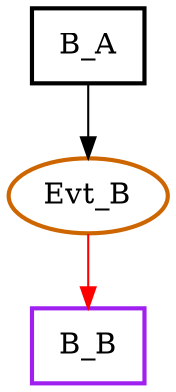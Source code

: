 digraph "pps-test2-1" {
name="pps-test2-1"
subgraph subgraph1 {
  node  [cpu=1 pattern=B]
  Evt_B [type=tmsg patentry=1 toffs=0 fid=1 gid=5, evtno=205, sid=2, bpid=8, par="0x123" shape=oval fillcolor=green penwidth=2 color=darkorange3]
  B_B [type=block patexit=1 tperiod=100000000, qlo=1 shape=rectangle fillcolor=green penwidth=2 color=purple]
  B_A [type=block cpu=0 pattern=A tperiod=100000000, qlo=1 shape=rectangle fillcolor=green penwidth=2]
  Evt_B -> B_B [type=defdst color=red]
  B_A -> Evt_B [type=altdst]
}
}
